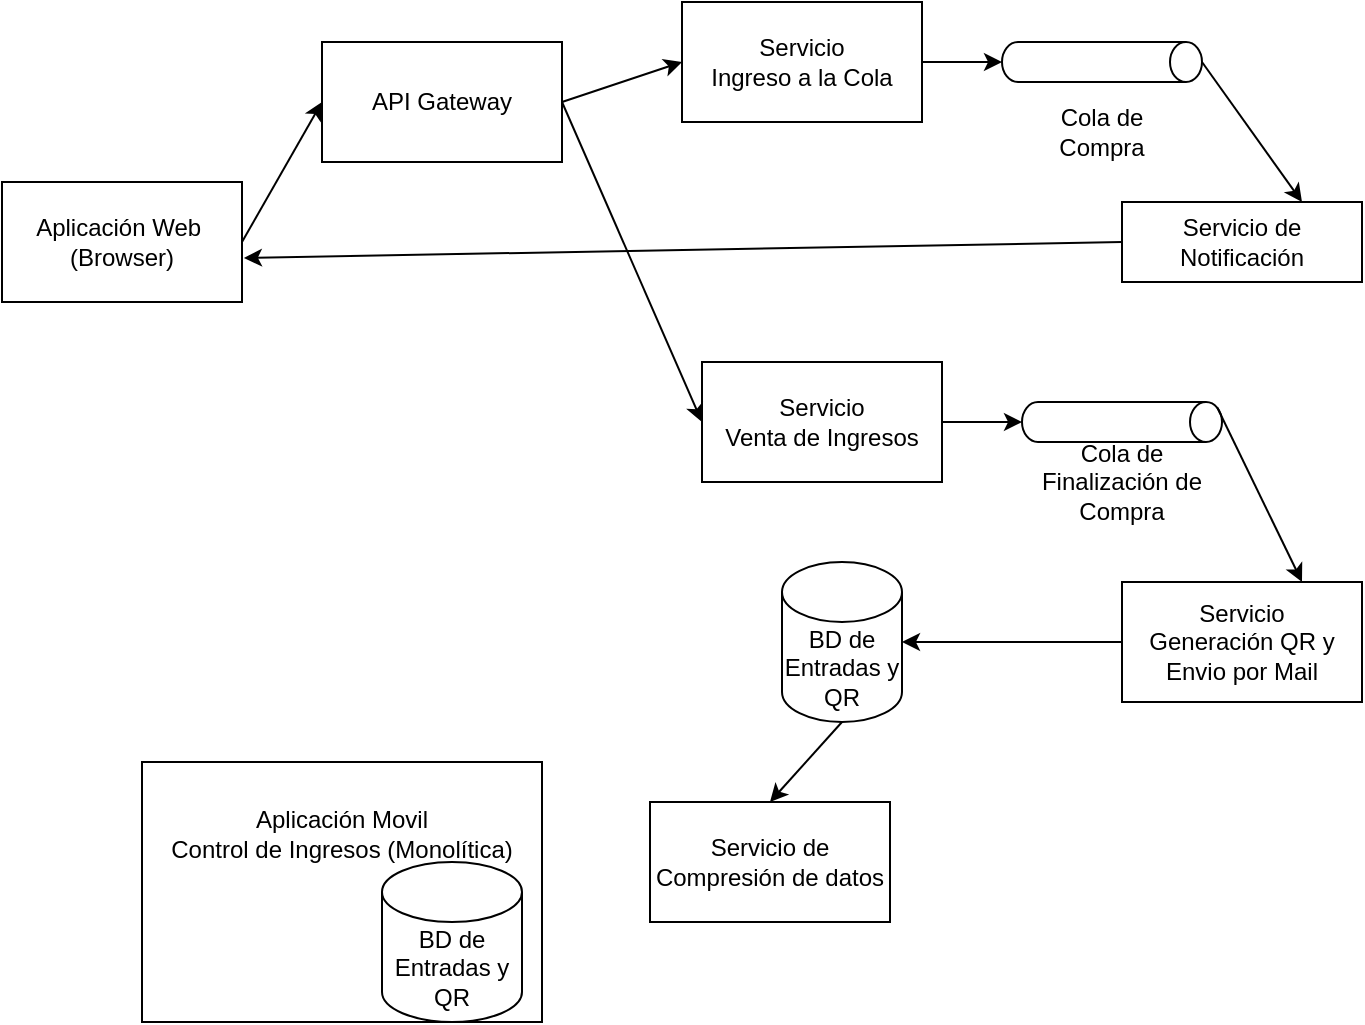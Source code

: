 <mxfile version="24.3.1" type="github">
  <diagram name="Página-1" id="vtZ8LADcZHbIsqw4stQ0">
    <mxGraphModel dx="1030" dy="479" grid="1" gridSize="10" guides="1" tooltips="1" connect="1" arrows="1" fold="1" page="1" pageScale="1" pageWidth="827" pageHeight="1169" math="0" shadow="0">
      <root>
        <mxCell id="0" />
        <mxCell id="1" parent="0" />
        <mxCell id="cP93eURCooVdqv_VdIUh-1" value="Aplicación Web&amp;nbsp;&lt;div&gt;(Browser)&lt;/div&gt;" style="rounded=0;whiteSpace=wrap;html=1;" vertex="1" parent="1">
          <mxGeometry x="90" y="180" width="120" height="60" as="geometry" />
        </mxCell>
        <mxCell id="cP93eURCooVdqv_VdIUh-2" value="" style="endArrow=classic;html=1;rounded=0;exitX=1;exitY=0.5;exitDx=0;exitDy=0;entryX=0;entryY=0.5;entryDx=0;entryDy=0;" edge="1" parent="1" source="cP93eURCooVdqv_VdIUh-1" target="cP93eURCooVdqv_VdIUh-3">
          <mxGeometry width="50" height="50" relative="1" as="geometry">
            <mxPoint x="390" y="250" as="sourcePoint" />
            <mxPoint x="340" y="140" as="targetPoint" />
          </mxGeometry>
        </mxCell>
        <mxCell id="cP93eURCooVdqv_VdIUh-3" value="API Gateway" style="rounded=0;whiteSpace=wrap;html=1;" vertex="1" parent="1">
          <mxGeometry x="250" y="110" width="120" height="60" as="geometry" />
        </mxCell>
        <mxCell id="cP93eURCooVdqv_VdIUh-4" value="Servicio&lt;div&gt;Venta de Ingresos&lt;/div&gt;" style="rounded=0;whiteSpace=wrap;html=1;" vertex="1" parent="1">
          <mxGeometry x="440" y="270" width="120" height="60" as="geometry" />
        </mxCell>
        <mxCell id="cP93eURCooVdqv_VdIUh-5" value="Servicio&lt;div&gt;Ingreso a la Cola&lt;/div&gt;" style="rounded=0;whiteSpace=wrap;html=1;" vertex="1" parent="1">
          <mxGeometry x="430" y="90" width="120" height="60" as="geometry" />
        </mxCell>
        <mxCell id="cP93eURCooVdqv_VdIUh-6" value="" style="endArrow=classic;html=1;rounded=0;entryX=0;entryY=0.5;entryDx=0;entryDy=0;exitX=1;exitY=0.5;exitDx=0;exitDy=0;" edge="1" parent="1" source="cP93eURCooVdqv_VdIUh-3" target="cP93eURCooVdqv_VdIUh-5">
          <mxGeometry width="50" height="50" relative="1" as="geometry">
            <mxPoint x="390" y="250" as="sourcePoint" />
            <mxPoint x="440" y="200" as="targetPoint" />
          </mxGeometry>
        </mxCell>
        <mxCell id="cP93eURCooVdqv_VdIUh-8" value="" style="endArrow=classic;html=1;rounded=0;entryX=0;entryY=0.5;entryDx=0;entryDy=0;exitX=1;exitY=0.5;exitDx=0;exitDy=0;" edge="1" parent="1" source="cP93eURCooVdqv_VdIUh-3" target="cP93eURCooVdqv_VdIUh-4">
          <mxGeometry width="50" height="50" relative="1" as="geometry">
            <mxPoint x="390" y="250" as="sourcePoint" />
            <mxPoint x="440" y="200" as="targetPoint" />
          </mxGeometry>
        </mxCell>
        <mxCell id="cP93eURCooVdqv_VdIUh-10" value="" style="shape=cylinder3;whiteSpace=wrap;html=1;boundedLbl=1;backgroundOutline=1;size=8;rotation=90;" vertex="1" parent="1">
          <mxGeometry x="630" y="70" width="20" height="100" as="geometry" />
        </mxCell>
        <mxCell id="cP93eURCooVdqv_VdIUh-12" value="Cola de Compra" style="text;html=1;align=center;verticalAlign=middle;whiteSpace=wrap;rounded=0;" vertex="1" parent="1">
          <mxGeometry x="610" y="140" width="60" height="30" as="geometry" />
        </mxCell>
        <mxCell id="cP93eURCooVdqv_VdIUh-13" value="" style="endArrow=classic;html=1;rounded=0;entryX=0.5;entryY=1;entryDx=0;entryDy=0;entryPerimeter=0;" edge="1" parent="1" source="cP93eURCooVdqv_VdIUh-5" target="cP93eURCooVdqv_VdIUh-10">
          <mxGeometry width="50" height="50" relative="1" as="geometry">
            <mxPoint x="390" y="290" as="sourcePoint" />
            <mxPoint x="440" y="240" as="targetPoint" />
          </mxGeometry>
        </mxCell>
        <mxCell id="cP93eURCooVdqv_VdIUh-15" value="Servicio de Notificación" style="rounded=0;whiteSpace=wrap;html=1;" vertex="1" parent="1">
          <mxGeometry x="650" y="190" width="120" height="40" as="geometry" />
        </mxCell>
        <mxCell id="cP93eURCooVdqv_VdIUh-16" value="" style="endArrow=classic;html=1;rounded=0;entryX=0.75;entryY=0;entryDx=0;entryDy=0;exitX=0.5;exitY=0;exitDx=0;exitDy=0;exitPerimeter=0;" edge="1" parent="1" source="cP93eURCooVdqv_VdIUh-10" target="cP93eURCooVdqv_VdIUh-15">
          <mxGeometry width="50" height="50" relative="1" as="geometry">
            <mxPoint x="390" y="290" as="sourcePoint" />
            <mxPoint x="440" y="240" as="targetPoint" />
          </mxGeometry>
        </mxCell>
        <mxCell id="cP93eURCooVdqv_VdIUh-17" value="" style="endArrow=classic;html=1;rounded=0;entryX=1.008;entryY=0.633;entryDx=0;entryDy=0;exitX=0;exitY=0.5;exitDx=0;exitDy=0;entryPerimeter=0;" edge="1" parent="1" source="cP93eURCooVdqv_VdIUh-15" target="cP93eURCooVdqv_VdIUh-1">
          <mxGeometry width="50" height="50" relative="1" as="geometry">
            <mxPoint x="390" y="290" as="sourcePoint" />
            <mxPoint x="440" y="240" as="targetPoint" />
          </mxGeometry>
        </mxCell>
        <mxCell id="cP93eURCooVdqv_VdIUh-18" value="" style="shape=cylinder3;whiteSpace=wrap;html=1;boundedLbl=1;backgroundOutline=1;size=8;rotation=90;" vertex="1" parent="1">
          <mxGeometry x="640" y="250" width="20" height="100" as="geometry" />
        </mxCell>
        <mxCell id="cP93eURCooVdqv_VdIUh-19" value="Cola de Finalización de Compra" style="text;html=1;align=center;verticalAlign=middle;whiteSpace=wrap;rounded=0;" vertex="1" parent="1">
          <mxGeometry x="595" y="315" width="110" height="30" as="geometry" />
        </mxCell>
        <mxCell id="cP93eURCooVdqv_VdIUh-20" value="Servicio&lt;div&gt;Generación QR y Envio por Mail&lt;/div&gt;" style="rounded=0;whiteSpace=wrap;html=1;" vertex="1" parent="1">
          <mxGeometry x="650" y="380" width="120" height="60" as="geometry" />
        </mxCell>
        <mxCell id="cP93eURCooVdqv_VdIUh-23" value="" style="endArrow=classic;html=1;rounded=0;entryX=0.5;entryY=1;entryDx=0;entryDy=0;entryPerimeter=0;exitX=1;exitY=0.5;exitDx=0;exitDy=0;" edge="1" parent="1" source="cP93eURCooVdqv_VdIUh-4" target="cP93eURCooVdqv_VdIUh-18">
          <mxGeometry width="50" height="50" relative="1" as="geometry">
            <mxPoint x="390" y="290" as="sourcePoint" />
            <mxPoint x="440" y="240" as="targetPoint" />
          </mxGeometry>
        </mxCell>
        <mxCell id="cP93eURCooVdqv_VdIUh-24" value="" style="endArrow=classic;html=1;rounded=0;entryX=0.75;entryY=0;entryDx=0;entryDy=0;exitX=0.145;exitY=0;exitDx=0;exitDy=2.32;exitPerimeter=0;" edge="1" parent="1" source="cP93eURCooVdqv_VdIUh-18" target="cP93eURCooVdqv_VdIUh-20">
          <mxGeometry width="50" height="50" relative="1" as="geometry">
            <mxPoint x="390" y="290" as="sourcePoint" />
            <mxPoint x="440" y="240" as="targetPoint" />
          </mxGeometry>
        </mxCell>
        <mxCell id="cP93eURCooVdqv_VdIUh-25" value="BD de Entradas y QR" style="shape=cylinder3;whiteSpace=wrap;html=1;boundedLbl=1;backgroundOutline=1;size=15;" vertex="1" parent="1">
          <mxGeometry x="480" y="370" width="60" height="80" as="geometry" />
        </mxCell>
        <mxCell id="cP93eURCooVdqv_VdIUh-26" value="Aplicación Movil&lt;div&gt;Control de Ingresos (Monolítica)&lt;/div&gt;&lt;div&gt;&lt;br&gt;&lt;/div&gt;&lt;div&gt;&lt;br&gt;&lt;/div&gt;&lt;div&gt;&lt;br&gt;&lt;/div&gt;&lt;div&gt;&lt;br&gt;&lt;/div&gt;" style="rounded=0;whiteSpace=wrap;html=1;" vertex="1" parent="1">
          <mxGeometry x="160" y="470" width="200" height="130" as="geometry" />
        </mxCell>
        <mxCell id="cP93eURCooVdqv_VdIUh-27" value="BD de Entradas y QR" style="shape=cylinder3;whiteSpace=wrap;html=1;boundedLbl=1;backgroundOutline=1;size=15;" vertex="1" parent="1">
          <mxGeometry x="280" y="520" width="70" height="80" as="geometry" />
        </mxCell>
        <mxCell id="cP93eURCooVdqv_VdIUh-28" value="Servicio de Compresión de datos" style="rounded=0;whiteSpace=wrap;html=1;" vertex="1" parent="1">
          <mxGeometry x="414" y="490" width="120" height="60" as="geometry" />
        </mxCell>
        <mxCell id="cP93eURCooVdqv_VdIUh-29" value="" style="endArrow=classic;html=1;rounded=0;entryX=0.5;entryY=0;entryDx=0;entryDy=0;exitX=0.5;exitY=1;exitDx=0;exitDy=0;exitPerimeter=0;" edge="1" parent="1" source="cP93eURCooVdqv_VdIUh-25" target="cP93eURCooVdqv_VdIUh-28">
          <mxGeometry width="50" height="50" relative="1" as="geometry">
            <mxPoint x="390" y="440" as="sourcePoint" />
            <mxPoint x="440" y="390" as="targetPoint" />
          </mxGeometry>
        </mxCell>
        <mxCell id="cP93eURCooVdqv_VdIUh-31" value="" style="endArrow=classic;html=1;rounded=0;entryX=1;entryY=0.5;entryDx=0;entryDy=0;entryPerimeter=0;exitX=0;exitY=0.5;exitDx=0;exitDy=0;" edge="1" parent="1" source="cP93eURCooVdqv_VdIUh-20" target="cP93eURCooVdqv_VdIUh-25">
          <mxGeometry width="50" height="50" relative="1" as="geometry">
            <mxPoint x="350" y="370" as="sourcePoint" />
            <mxPoint x="400" y="320" as="targetPoint" />
          </mxGeometry>
        </mxCell>
      </root>
    </mxGraphModel>
  </diagram>
</mxfile>
